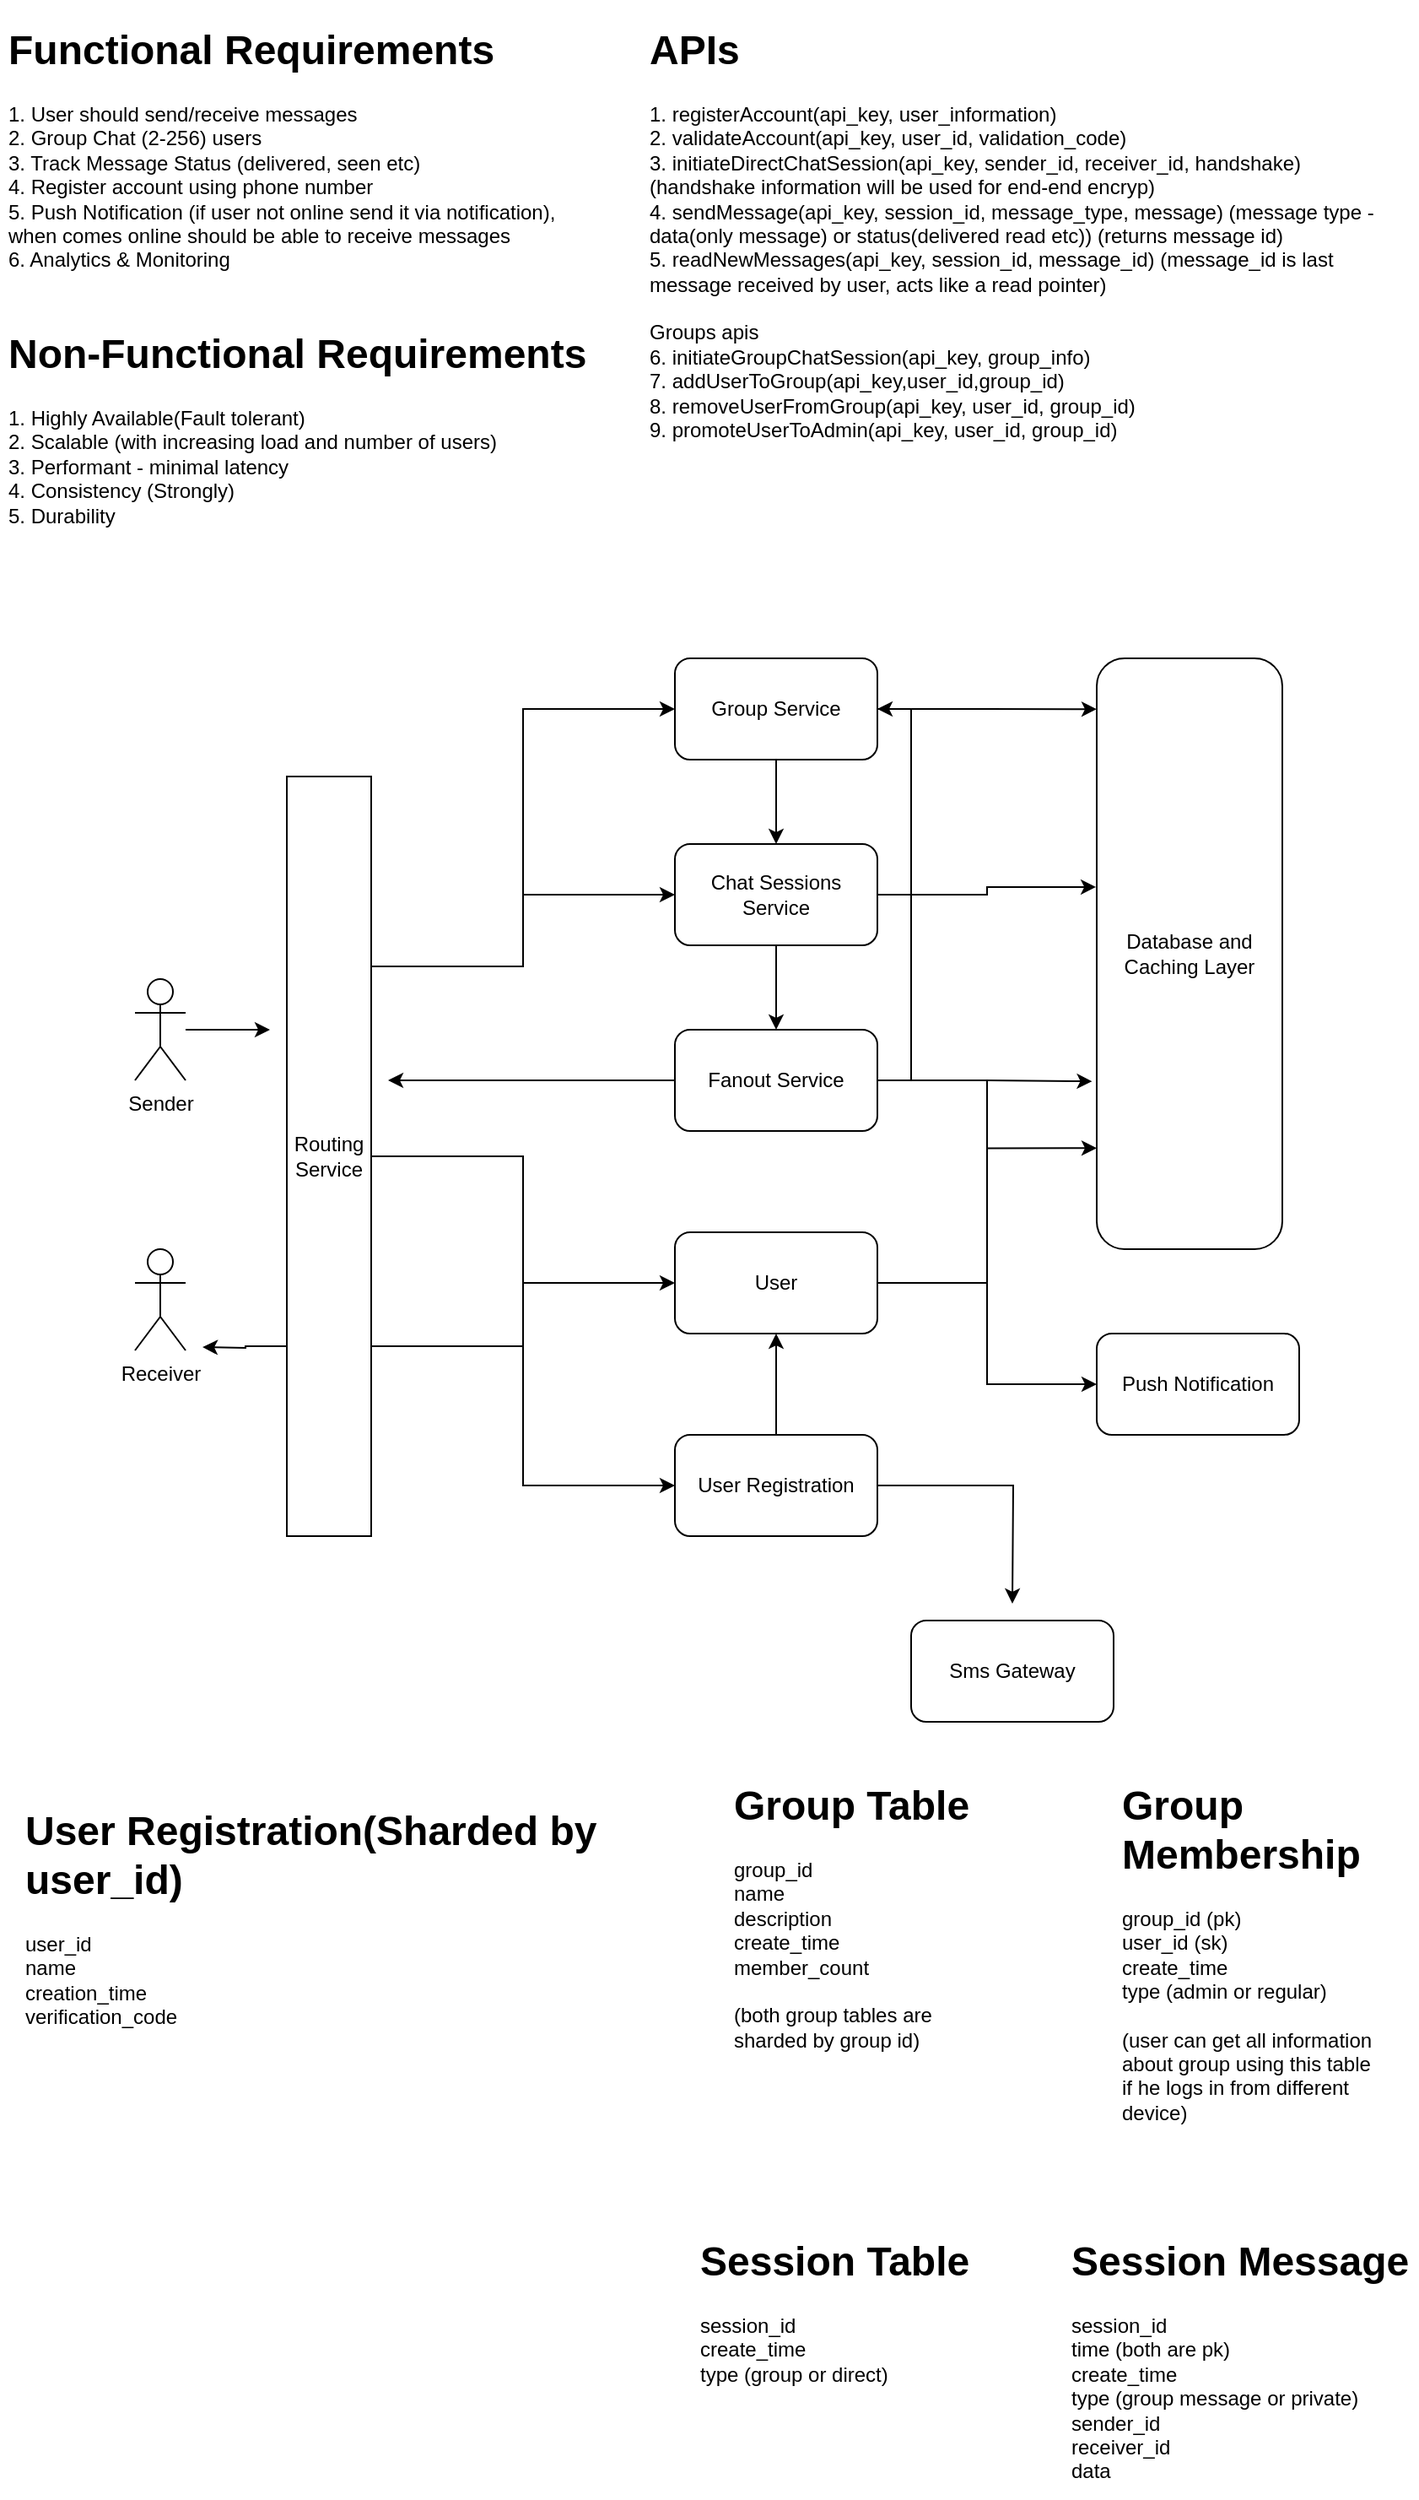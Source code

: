 <mxfile>
    <diagram id="BMeir94NGO-oAWchYCb2" name="Page-1">
        <mxGraphModel dx="990" dy="575" grid="1" gridSize="10" guides="1" tooltips="1" connect="1" arrows="1" fold="1" page="1" pageScale="1" pageWidth="1500" pageHeight="2100" math="0" shadow="0">
            <root>
                <mxCell id="0"/>
                <mxCell id="1" parent="0"/>
                <mxCell id="34" value="&lt;h1&gt;Functional Requirements&lt;/h1&gt;&lt;div&gt;1. User should send/receive messages&lt;/div&gt;&lt;div&gt;2. Group Chat (2-256) users&lt;/div&gt;&lt;div&gt;3. Track Message Status (delivered, seen etc)&lt;/div&gt;&lt;div&gt;4. Register account using phone number&lt;/div&gt;&lt;div&gt;5. Push Notification (if user not online send it via notification), when comes online should be able to receive messages&lt;/div&gt;&lt;div&gt;6. Analytics &amp;amp; Monitoring&lt;/div&gt;" style="text;html=1;strokeColor=none;fillColor=none;spacing=5;spacingTop=-20;whiteSpace=wrap;overflow=hidden;rounded=0;" vertex="1" parent="1">
                    <mxGeometry x="50" y="20" width="350" height="170" as="geometry"/>
                </mxCell>
                <mxCell id="35" value="&lt;h1&gt;Non-Functional Requirements&lt;/h1&gt;&lt;div&gt;1. Highly Available(Fault tolerant)&lt;/div&gt;&lt;div&gt;2. Scalable (with increasing load and number of users)&lt;/div&gt;&lt;div&gt;3. Performant - minimal latency&lt;/div&gt;&lt;div&gt;4. Consistency (Strongly)&lt;/div&gt;&lt;div&gt;5. Durability&lt;/div&gt;" style="text;html=1;strokeColor=none;fillColor=none;spacing=5;spacingTop=-20;whiteSpace=wrap;overflow=hidden;rounded=0;" vertex="1" parent="1">
                    <mxGeometry x="50" y="200" width="360" height="140" as="geometry"/>
                </mxCell>
                <mxCell id="36" value="&lt;h1&gt;APIs&lt;/h1&gt;&lt;div&gt;1. registerAccount(api_key, user_information)&lt;/div&gt;&lt;div&gt;2. validateAccount(api_key, user_id, validation_code)&lt;/div&gt;&lt;div&gt;3. initiateDirectChatSession(api_key, sender_id, receiver_id, handshake) (handshake information will be used for end-end encryp)&lt;/div&gt;&lt;div&gt;4. sendMessage(api_key, session_id, message_type, message) (message type - data(only message) or status(delivered read etc)) (returns message id)&lt;/div&gt;&lt;div&gt;5. readNewMessages(api_key, session_id, message_id) (message_id is last message received by user, acts like a read pointer)&lt;/div&gt;&lt;div&gt;&lt;br&gt;&lt;/div&gt;&lt;div&gt;Groups apis&lt;/div&gt;&lt;div&gt;6. initiateGroupChatSession(api_key, group_info)&lt;/div&gt;&lt;div&gt;7. addUserToGroup(api_key,user_id,group_id)&lt;/div&gt;&lt;div&gt;8. removeUserFromGroup(api_key, user_id, group_id)&lt;/div&gt;&lt;div&gt;9. promoteUserToAdmin(api_key, user_id, group_id)&lt;/div&gt;" style="text;html=1;strokeColor=none;fillColor=none;spacing=5;spacingTop=-20;whiteSpace=wrap;overflow=hidden;rounded=0;" vertex="1" parent="1">
                    <mxGeometry x="430" y="20" width="440" height="280" as="geometry"/>
                </mxCell>
                <mxCell id="43" style="edgeStyle=orthogonalEdgeStyle;rounded=0;orthogonalLoop=1;jettySize=auto;html=1;" edge="1" parent="1" source="37">
                    <mxGeometry relative="1" as="geometry">
                        <mxPoint x="210" y="620" as="targetPoint"/>
                    </mxGeometry>
                </mxCell>
                <mxCell id="37" value="Sender" style="shape=umlActor;verticalLabelPosition=bottom;verticalAlign=top;html=1;outlineConnect=0;" vertex="1" parent="1">
                    <mxGeometry x="130" y="590" width="30" height="60" as="geometry"/>
                </mxCell>
                <mxCell id="39" value="Receiver" style="shape=umlActor;verticalLabelPosition=bottom;verticalAlign=top;html=1;outlineConnect=0;" vertex="1" parent="1">
                    <mxGeometry x="130" y="750" width="30" height="60" as="geometry"/>
                </mxCell>
                <mxCell id="44" style="edgeStyle=orthogonalEdgeStyle;rounded=0;orthogonalLoop=1;jettySize=auto;html=1;exitX=0.75;exitY=1;exitDx=0;exitDy=0;" edge="1" parent="1" source="42">
                    <mxGeometry relative="1" as="geometry">
                        <mxPoint x="170" y="808" as="targetPoint"/>
                    </mxGeometry>
                </mxCell>
                <mxCell id="52" style="edgeStyle=orthogonalEdgeStyle;rounded=0;orthogonalLoop=1;jettySize=auto;html=1;entryX=0;entryY=0.5;entryDx=0;entryDy=0;" edge="1" parent="1" source="42" target="49">
                    <mxGeometry relative="1" as="geometry"/>
                </mxCell>
                <mxCell id="60" style="edgeStyle=orthogonalEdgeStyle;rounded=0;orthogonalLoop=1;jettySize=auto;html=1;exitX=0.25;exitY=0;exitDx=0;exitDy=0;" edge="1" parent="1" source="42" target="46">
                    <mxGeometry relative="1" as="geometry"/>
                </mxCell>
                <mxCell id="63" style="edgeStyle=orthogonalEdgeStyle;rounded=0;orthogonalLoop=1;jettySize=auto;html=1;exitX=0.25;exitY=0;exitDx=0;exitDy=0;entryX=0;entryY=0.5;entryDx=0;entryDy=0;" edge="1" parent="1" source="42" target="45">
                    <mxGeometry relative="1" as="geometry"/>
                </mxCell>
                <mxCell id="68" style="edgeStyle=orthogonalEdgeStyle;rounded=0;orthogonalLoop=1;jettySize=auto;html=1;exitX=0.75;exitY=0;exitDx=0;exitDy=0;" edge="1" parent="1" source="42" target="48">
                    <mxGeometry relative="1" as="geometry"/>
                </mxCell>
                <mxCell id="42" value="Routing Service" style="rounded=0;whiteSpace=wrap;html=1;direction=south;" vertex="1" parent="1">
                    <mxGeometry x="220" y="470" width="50" height="450" as="geometry"/>
                </mxCell>
                <mxCell id="61" style="edgeStyle=orthogonalEdgeStyle;rounded=0;orthogonalLoop=1;jettySize=auto;html=1;entryX=0.5;entryY=0;entryDx=0;entryDy=0;" edge="1" parent="1" source="45" target="46">
                    <mxGeometry relative="1" as="geometry"/>
                </mxCell>
                <mxCell id="71" style="edgeStyle=orthogonalEdgeStyle;rounded=0;orthogonalLoop=1;jettySize=auto;html=1;entryX=0.086;entryY=1;entryDx=0;entryDy=0;entryPerimeter=0;" edge="1" parent="1" source="45" target="55">
                    <mxGeometry relative="1" as="geometry"/>
                </mxCell>
                <mxCell id="45" value="Group Service" style="rounded=1;whiteSpace=wrap;html=1;" vertex="1" parent="1">
                    <mxGeometry x="450" y="400" width="120" height="60" as="geometry"/>
                </mxCell>
                <mxCell id="62" style="edgeStyle=orthogonalEdgeStyle;rounded=0;orthogonalLoop=1;jettySize=auto;html=1;entryX=0.5;entryY=0;entryDx=0;entryDy=0;" edge="1" parent="1" source="46" target="47">
                    <mxGeometry relative="1" as="geometry"/>
                </mxCell>
                <mxCell id="72" style="edgeStyle=orthogonalEdgeStyle;rounded=0;orthogonalLoop=1;jettySize=auto;html=1;entryX=0.387;entryY=1.004;entryDx=0;entryDy=0;entryPerimeter=0;" edge="1" parent="1" source="46" target="55">
                    <mxGeometry relative="1" as="geometry"/>
                </mxCell>
                <mxCell id="46" value="Chat Sessions Service" style="rounded=1;whiteSpace=wrap;html=1;" vertex="1" parent="1">
                    <mxGeometry x="450" y="510" width="120" height="60" as="geometry"/>
                </mxCell>
                <mxCell id="65" style="edgeStyle=orthogonalEdgeStyle;rounded=0;orthogonalLoop=1;jettySize=auto;html=1;entryX=1;entryY=0.5;entryDx=0;entryDy=0;" edge="1" parent="1" source="47" target="45">
                    <mxGeometry relative="1" as="geometry">
                        <Array as="points">
                            <mxPoint x="590" y="650"/>
                            <mxPoint x="590" y="430"/>
                        </Array>
                    </mxGeometry>
                </mxCell>
                <mxCell id="66" style="edgeStyle=orthogonalEdgeStyle;rounded=0;orthogonalLoop=1;jettySize=auto;html=1;" edge="1" parent="1" source="47">
                    <mxGeometry relative="1" as="geometry">
                        <mxPoint x="280" y="650" as="targetPoint"/>
                    </mxGeometry>
                </mxCell>
                <mxCell id="67" style="edgeStyle=orthogonalEdgeStyle;rounded=0;orthogonalLoop=1;jettySize=auto;html=1;entryX=0;entryY=0.5;entryDx=0;entryDy=0;" edge="1" parent="1" source="47" target="51">
                    <mxGeometry relative="1" as="geometry"/>
                </mxCell>
                <mxCell id="73" style="edgeStyle=orthogonalEdgeStyle;rounded=0;orthogonalLoop=1;jettySize=auto;html=1;entryX=0.716;entryY=1.025;entryDx=0;entryDy=0;entryPerimeter=0;" edge="1" parent="1" source="47" target="55">
                    <mxGeometry relative="1" as="geometry"/>
                </mxCell>
                <mxCell id="47" value="Fanout Service" style="rounded=1;whiteSpace=wrap;html=1;" vertex="1" parent="1">
                    <mxGeometry x="450" y="620" width="120" height="60" as="geometry"/>
                </mxCell>
                <mxCell id="69" style="edgeStyle=orthogonalEdgeStyle;rounded=0;orthogonalLoop=1;jettySize=auto;html=1;entryX=0.829;entryY=1;entryDx=0;entryDy=0;entryPerimeter=0;" edge="1" parent="1" source="48" target="55">
                    <mxGeometry relative="1" as="geometry"/>
                </mxCell>
                <mxCell id="48" value="User" style="rounded=1;whiteSpace=wrap;html=1;" vertex="1" parent="1">
                    <mxGeometry x="450" y="740" width="120" height="60" as="geometry"/>
                </mxCell>
                <mxCell id="53" style="edgeStyle=orthogonalEdgeStyle;rounded=0;orthogonalLoop=1;jettySize=auto;html=1;" edge="1" parent="1" source="49">
                    <mxGeometry relative="1" as="geometry">
                        <mxPoint x="650" y="960" as="targetPoint"/>
                    </mxGeometry>
                </mxCell>
                <mxCell id="70" style="edgeStyle=orthogonalEdgeStyle;rounded=0;orthogonalLoop=1;jettySize=auto;html=1;entryX=0.5;entryY=1;entryDx=0;entryDy=0;" edge="1" parent="1" source="49" target="48">
                    <mxGeometry relative="1" as="geometry"/>
                </mxCell>
                <mxCell id="49" value="User Registration" style="rounded=1;whiteSpace=wrap;html=1;" vertex="1" parent="1">
                    <mxGeometry x="450" y="860" width="120" height="60" as="geometry"/>
                </mxCell>
                <mxCell id="50" value="Sms Gateway" style="rounded=1;whiteSpace=wrap;html=1;" vertex="1" parent="1">
                    <mxGeometry x="590" y="970" width="120" height="60" as="geometry"/>
                </mxCell>
                <mxCell id="51" value="Push Notification" style="rounded=1;whiteSpace=wrap;html=1;" vertex="1" parent="1">
                    <mxGeometry x="700" y="800" width="120" height="60" as="geometry"/>
                </mxCell>
                <mxCell id="54" value="&lt;h1&gt;User Registration(Sharded by user_id)&lt;/h1&gt;&lt;div&gt;user_id&lt;/div&gt;&lt;div&gt;name&lt;/div&gt;&lt;div&gt;creation_time&lt;/div&gt;&lt;div&gt;verification_code&lt;/div&gt;" style="text;html=1;strokeColor=none;fillColor=none;spacing=5;spacingTop=-20;whiteSpace=wrap;overflow=hidden;rounded=0;" vertex="1" parent="1">
                    <mxGeometry x="60" y="1075" width="350" height="150" as="geometry"/>
                </mxCell>
                <mxCell id="55" value="Database and Caching Layer" style="rounded=1;whiteSpace=wrap;html=1;direction=south;" vertex="1" parent="1">
                    <mxGeometry x="700" y="400" width="110" height="350" as="geometry"/>
                </mxCell>
                <mxCell id="56" value="&lt;h1&gt;Group Table&lt;/h1&gt;&lt;div&gt;group_id&lt;/div&gt;&lt;div&gt;name&lt;/div&gt;&lt;div&gt;description&lt;/div&gt;&lt;div&gt;create_time&lt;/div&gt;&lt;div&gt;member_count&lt;/div&gt;&lt;div&gt;&lt;br&gt;&lt;/div&gt;&lt;div&gt;(both group tables are sharded by group id)&lt;/div&gt;" style="text;html=1;strokeColor=none;fillColor=none;spacing=5;spacingTop=-20;whiteSpace=wrap;overflow=hidden;rounded=0;" vertex="1" parent="1">
                    <mxGeometry x="480" y="1060" width="160" height="180" as="geometry"/>
                </mxCell>
                <mxCell id="57" value="&lt;h1&gt;Group Membership&lt;/h1&gt;&lt;div&gt;group_id (pk)&lt;/div&gt;&lt;div&gt;user_id (sk)&lt;/div&gt;&lt;div&gt;create_time&lt;/div&gt;&lt;div&gt;type (admin or regular)&lt;/div&gt;&lt;div&gt;&lt;br&gt;&lt;/div&gt;&lt;div&gt;(user can get all information about group using this table if he logs in from different device)&lt;/div&gt;" style="text;html=1;strokeColor=none;fillColor=none;spacing=5;spacingTop=-20;whiteSpace=wrap;overflow=hidden;rounded=0;" vertex="1" parent="1">
                    <mxGeometry x="710" y="1060" width="160" height="210" as="geometry"/>
                </mxCell>
                <mxCell id="58" value="&lt;h1&gt;Session Table&lt;/h1&gt;&lt;div&gt;session_id&lt;/div&gt;&lt;div&gt;create_time&lt;/div&gt;&lt;div&gt;type (group or direct)&lt;/div&gt;" style="text;html=1;strokeColor=none;fillColor=none;spacing=5;spacingTop=-20;whiteSpace=wrap;overflow=hidden;rounded=0;" vertex="1" parent="1">
                    <mxGeometry x="460" y="1330" width="190" height="130" as="geometry"/>
                </mxCell>
                <mxCell id="59" value="&lt;h1&gt;Session Message&lt;/h1&gt;&lt;div&gt;session_id&lt;/div&gt;&lt;div&gt;time (both are pk)&lt;/div&gt;&lt;div&gt;create_time&lt;/div&gt;&lt;div&gt;type (group message or private)&lt;/div&gt;&lt;div&gt;sender_id&lt;/div&gt;&lt;div&gt;receiver_id&lt;/div&gt;&lt;div&gt;data&lt;/div&gt;" style="text;html=1;strokeColor=none;fillColor=none;spacing=5;spacingTop=-20;whiteSpace=wrap;overflow=hidden;rounded=0;" vertex="1" parent="1">
                    <mxGeometry x="680" y="1330" width="210" height="160" as="geometry"/>
                </mxCell>
            </root>
        </mxGraphModel>
    </diagram>
</mxfile>